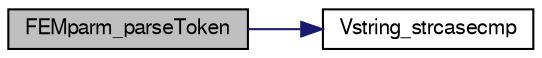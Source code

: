 digraph "FEMparm_parseToken"
{
  edge [fontname="FreeSans",fontsize="10",labelfontname="FreeSans",labelfontsize="10"];
  node [fontname="FreeSans",fontsize="10",shape=record];
  rankdir="LR";
  Node1 [label="FEMparm_parseToken",height=0.2,width=0.4,color="black", fillcolor="grey75", style="filled" fontcolor="black"];
  Node1 -> Node2 [color="midnightblue",fontsize="10",style="solid",fontname="FreeSans"];
  Node2 [label="Vstring_strcasecmp",height=0.2,width=0.4,color="black", fillcolor="white", style="filled",URL="$group___vstring.html#ga8dd2348150c70288ebb00c8eb0b847e0",tooltip="Case-insensitive string comparison (BSD standard)"];
}
